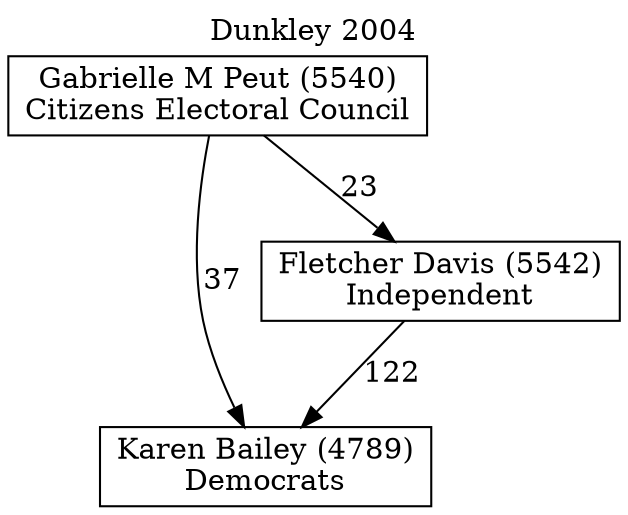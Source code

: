 // House preference flow
digraph "Karen Bailey (4789)_Dunkley_2004" {
	graph [label="Dunkley 2004" labelloc=t mclimit=10]
	node [shape=box]
	"Karen Bailey (4789)" [label="Karen Bailey (4789)
Democrats"]
	"Fletcher Davis (5542)" [label="Fletcher Davis (5542)
Independent"]
	"Gabrielle M Peut (5540)" [label="Gabrielle M Peut (5540)
Citizens Electoral Council"]
	"Fletcher Davis (5542)" -> "Karen Bailey (4789)" [label=122]
	"Gabrielle M Peut (5540)" -> "Fletcher Davis (5542)" [label=23]
	"Gabrielle M Peut (5540)" -> "Karen Bailey (4789)" [label=37]
}
